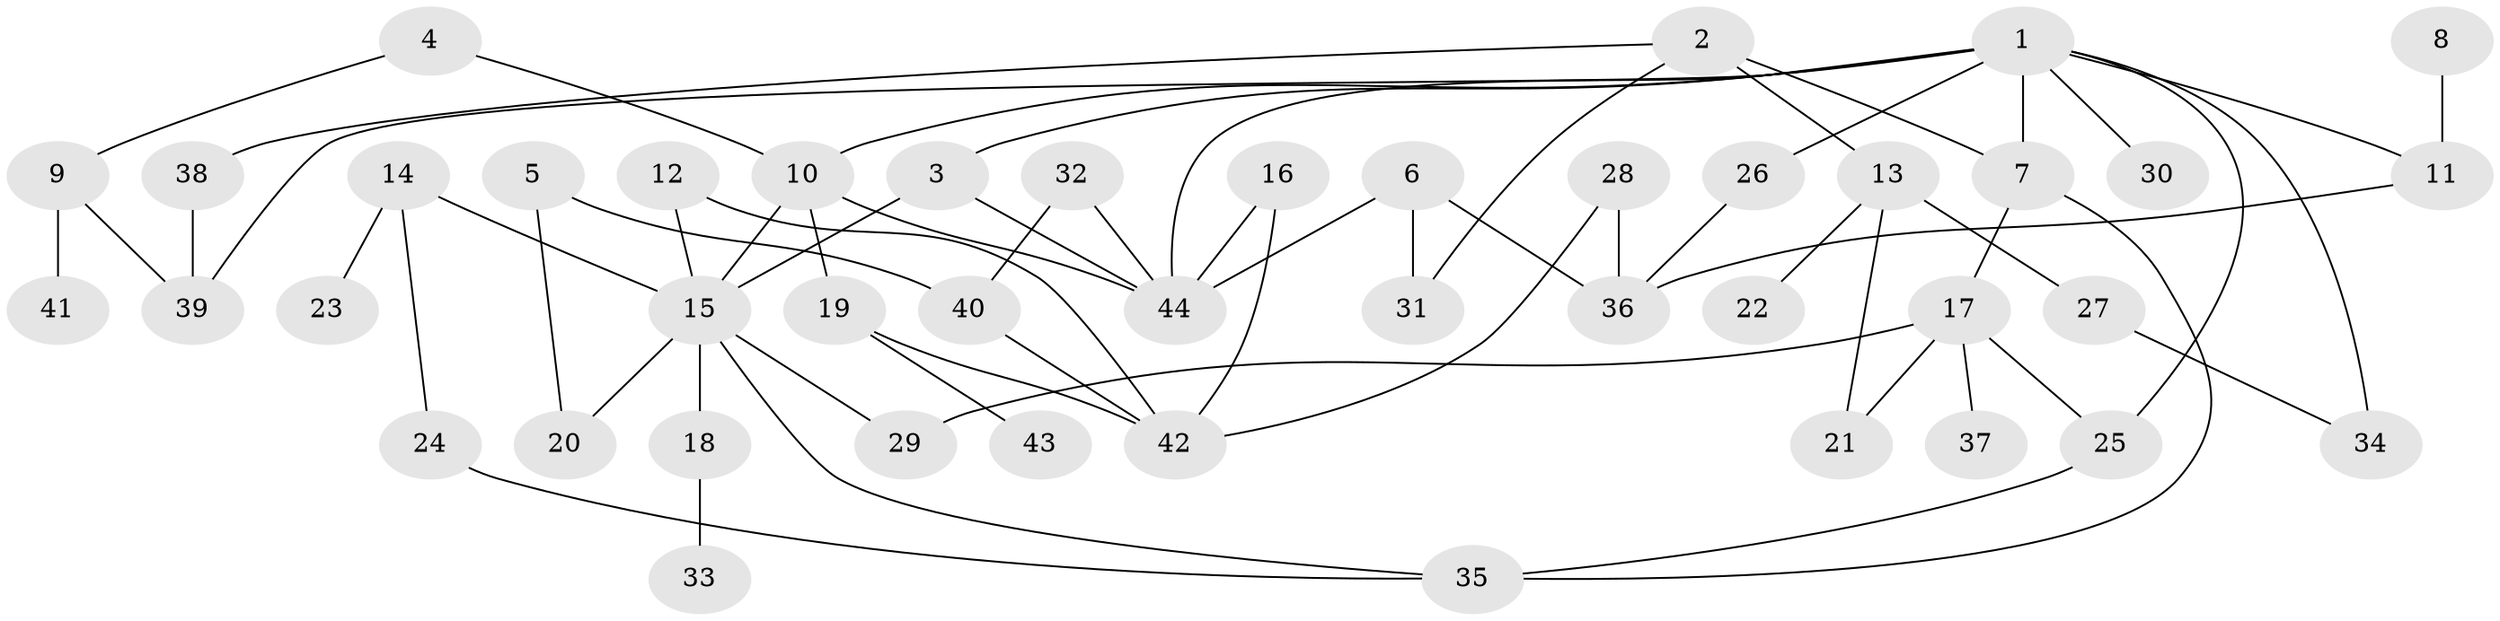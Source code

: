 // original degree distribution, {5: 0.034482758620689655, 8: 0.011494252873563218, 4: 0.10344827586206896, 9: 0.011494252873563218, 3: 0.22988505747126436, 1: 0.3333333333333333, 2: 0.25287356321839083, 7: 0.011494252873563218, 6: 0.011494252873563218}
// Generated by graph-tools (version 1.1) at 2025/01/03/09/25 03:01:07]
// undirected, 44 vertices, 63 edges
graph export_dot {
graph [start="1"]
  node [color=gray90,style=filled];
  1;
  2;
  3;
  4;
  5;
  6;
  7;
  8;
  9;
  10;
  11;
  12;
  13;
  14;
  15;
  16;
  17;
  18;
  19;
  20;
  21;
  22;
  23;
  24;
  25;
  26;
  27;
  28;
  29;
  30;
  31;
  32;
  33;
  34;
  35;
  36;
  37;
  38;
  39;
  40;
  41;
  42;
  43;
  44;
  1 -- 3 [weight=1.0];
  1 -- 7 [weight=1.0];
  1 -- 10 [weight=1.0];
  1 -- 11 [weight=1.0];
  1 -- 25 [weight=1.0];
  1 -- 26 [weight=1.0];
  1 -- 30 [weight=1.0];
  1 -- 34 [weight=1.0];
  1 -- 39 [weight=1.0];
  1 -- 44 [weight=1.0];
  2 -- 7 [weight=1.0];
  2 -- 13 [weight=1.0];
  2 -- 31 [weight=1.0];
  2 -- 38 [weight=1.0];
  3 -- 15 [weight=1.0];
  3 -- 44 [weight=1.0];
  4 -- 9 [weight=1.0];
  4 -- 10 [weight=1.0];
  5 -- 20 [weight=1.0];
  5 -- 40 [weight=1.0];
  6 -- 31 [weight=1.0];
  6 -- 36 [weight=1.0];
  6 -- 44 [weight=1.0];
  7 -- 17 [weight=1.0];
  7 -- 35 [weight=1.0];
  8 -- 11 [weight=1.0];
  9 -- 39 [weight=1.0];
  9 -- 41 [weight=1.0];
  10 -- 15 [weight=1.0];
  10 -- 19 [weight=1.0];
  10 -- 44 [weight=1.0];
  11 -- 36 [weight=1.0];
  12 -- 15 [weight=1.0];
  12 -- 42 [weight=1.0];
  13 -- 21 [weight=1.0];
  13 -- 22 [weight=1.0];
  13 -- 27 [weight=1.0];
  14 -- 15 [weight=1.0];
  14 -- 23 [weight=1.0];
  14 -- 24 [weight=1.0];
  15 -- 18 [weight=1.0];
  15 -- 20 [weight=1.0];
  15 -- 29 [weight=1.0];
  15 -- 35 [weight=1.0];
  16 -- 42 [weight=1.0];
  16 -- 44 [weight=1.0];
  17 -- 21 [weight=1.0];
  17 -- 25 [weight=1.0];
  17 -- 29 [weight=1.0];
  17 -- 37 [weight=1.0];
  18 -- 33 [weight=1.0];
  19 -- 42 [weight=1.0];
  19 -- 43 [weight=1.0];
  24 -- 35 [weight=1.0];
  25 -- 35 [weight=1.0];
  26 -- 36 [weight=1.0];
  27 -- 34 [weight=1.0];
  28 -- 36 [weight=1.0];
  28 -- 42 [weight=1.0];
  32 -- 40 [weight=1.0];
  32 -- 44 [weight=2.0];
  38 -- 39 [weight=1.0];
  40 -- 42 [weight=1.0];
}
